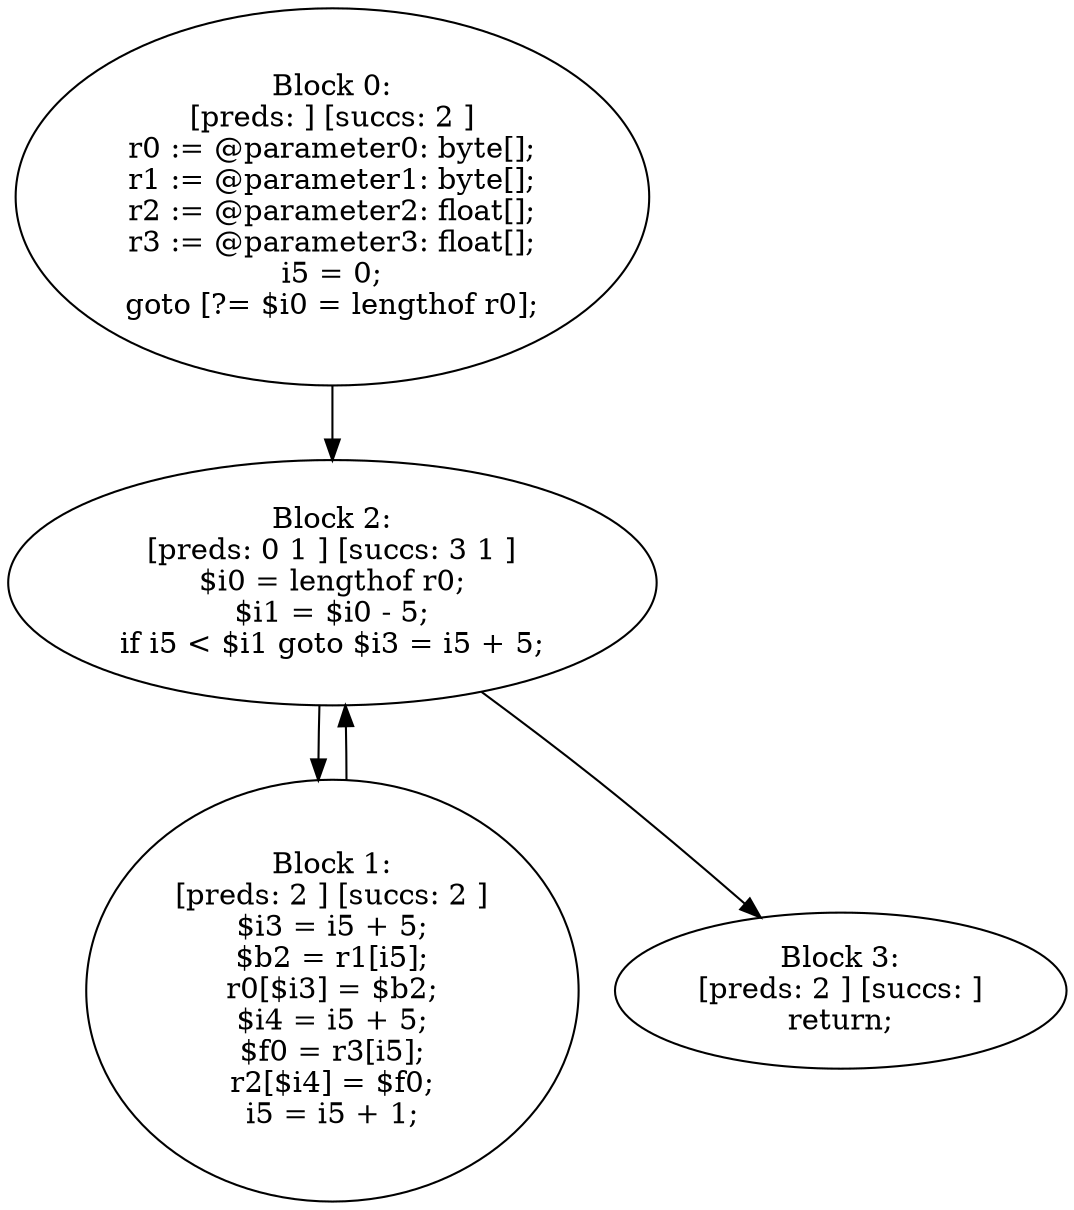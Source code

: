 digraph "unitGraph" {
    "Block 0:
[preds: ] [succs: 2 ]
r0 := @parameter0: byte[];
r1 := @parameter1: byte[];
r2 := @parameter2: float[];
r3 := @parameter3: float[];
i5 = 0;
goto [?= $i0 = lengthof r0];
"
    "Block 1:
[preds: 2 ] [succs: 2 ]
$i3 = i5 + 5;
$b2 = r1[i5];
r0[$i3] = $b2;
$i4 = i5 + 5;
$f0 = r3[i5];
r2[$i4] = $f0;
i5 = i5 + 1;
"
    "Block 2:
[preds: 0 1 ] [succs: 3 1 ]
$i0 = lengthof r0;
$i1 = $i0 - 5;
if i5 < $i1 goto $i3 = i5 + 5;
"
    "Block 3:
[preds: 2 ] [succs: ]
return;
"
    "Block 0:
[preds: ] [succs: 2 ]
r0 := @parameter0: byte[];
r1 := @parameter1: byte[];
r2 := @parameter2: float[];
r3 := @parameter3: float[];
i5 = 0;
goto [?= $i0 = lengthof r0];
"->"Block 2:
[preds: 0 1 ] [succs: 3 1 ]
$i0 = lengthof r0;
$i1 = $i0 - 5;
if i5 < $i1 goto $i3 = i5 + 5;
";
    "Block 1:
[preds: 2 ] [succs: 2 ]
$i3 = i5 + 5;
$b2 = r1[i5];
r0[$i3] = $b2;
$i4 = i5 + 5;
$f0 = r3[i5];
r2[$i4] = $f0;
i5 = i5 + 1;
"->"Block 2:
[preds: 0 1 ] [succs: 3 1 ]
$i0 = lengthof r0;
$i1 = $i0 - 5;
if i5 < $i1 goto $i3 = i5 + 5;
";
    "Block 2:
[preds: 0 1 ] [succs: 3 1 ]
$i0 = lengthof r0;
$i1 = $i0 - 5;
if i5 < $i1 goto $i3 = i5 + 5;
"->"Block 3:
[preds: 2 ] [succs: ]
return;
";
    "Block 2:
[preds: 0 1 ] [succs: 3 1 ]
$i0 = lengthof r0;
$i1 = $i0 - 5;
if i5 < $i1 goto $i3 = i5 + 5;
"->"Block 1:
[preds: 2 ] [succs: 2 ]
$i3 = i5 + 5;
$b2 = r1[i5];
r0[$i3] = $b2;
$i4 = i5 + 5;
$f0 = r3[i5];
r2[$i4] = $f0;
i5 = i5 + 1;
";
}
